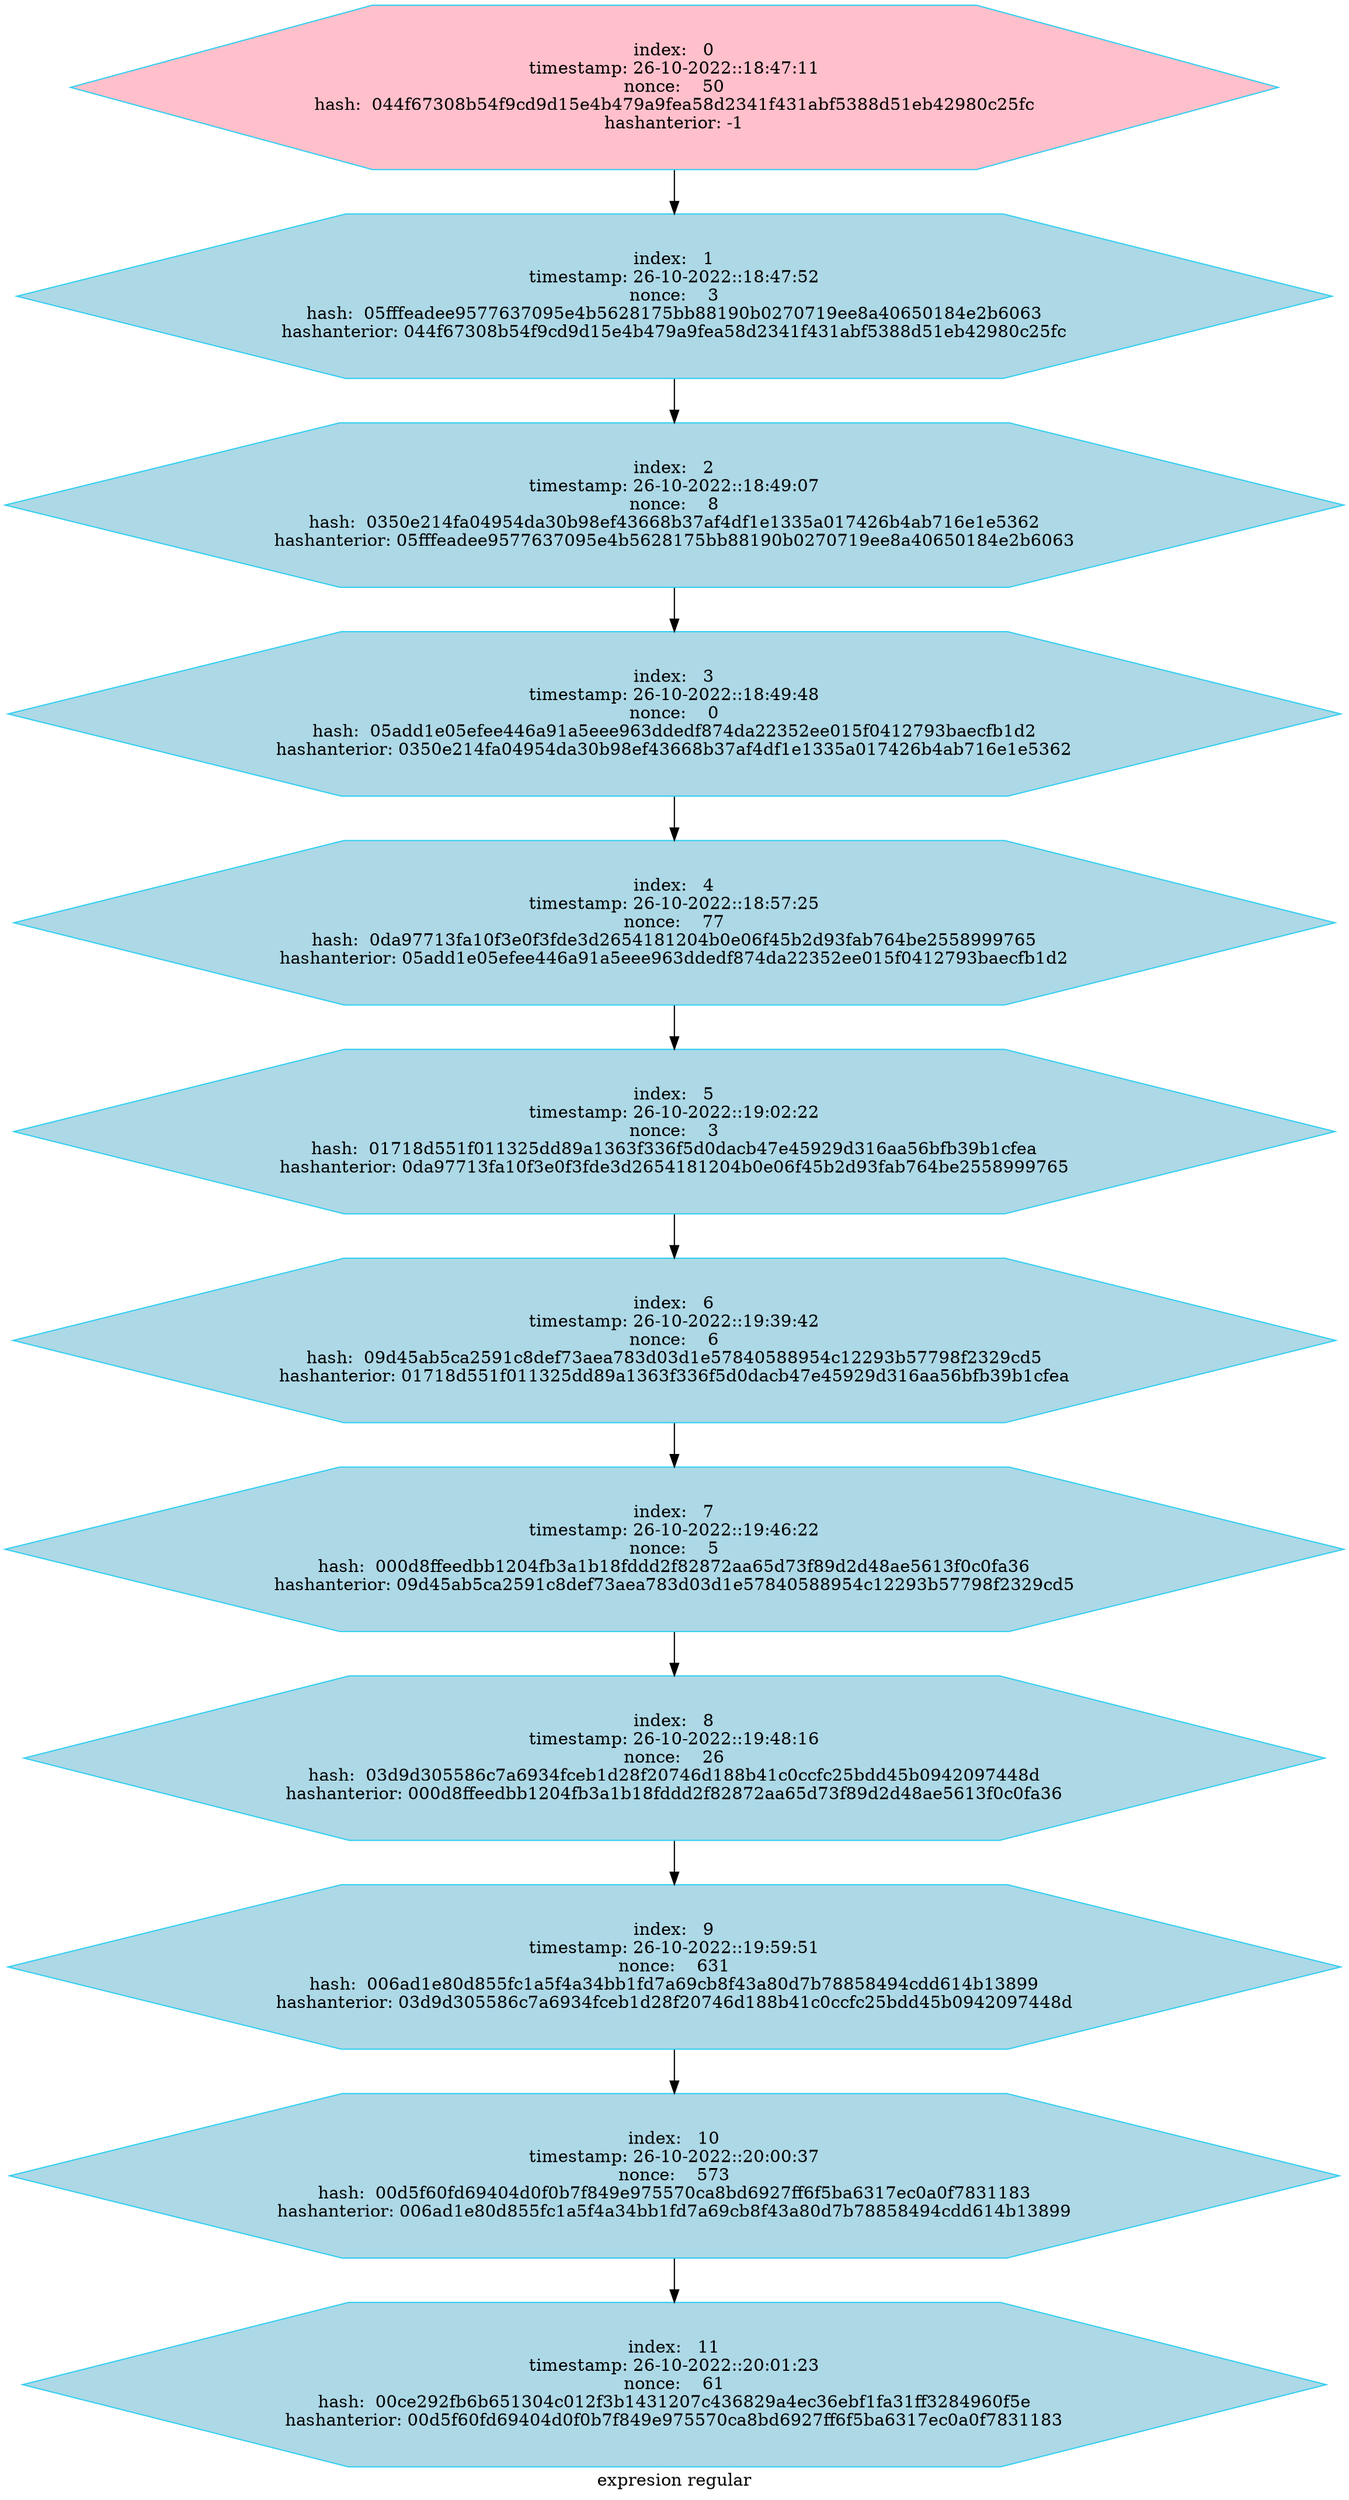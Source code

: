 digraph G
{label="expresion regular"
        node[shape = hexagon]
        node[style = filled]
        node[fillcolor = "#EEEEE"]
        node[color = "#EEEEE"]
        node[color = "#31CEF0"]

"index:   0
timestamp: 26-10-2022::18:47:11
nonce:    50
hash:  044f67308b54f9cd9d15e4b479a9fea58d2341f431abf5388d51eb42980c25fc
hashanterior: -1"->"index:   1
timestamp: 26-10-2022::18:47:52
nonce:    3
hash:  05fffeadee9577637095e4b5628175bb88190b0270719ee8a40650184e2b6063
hashanterior: 044f67308b54f9cd9d15e4b479a9fea58d2341f431abf5388d51eb42980c25fc"
"index:   1
timestamp: 26-10-2022::18:47:52
nonce:    3
hash:  05fffeadee9577637095e4b5628175bb88190b0270719ee8a40650184e2b6063
hashanterior: 044f67308b54f9cd9d15e4b479a9fea58d2341f431abf5388d51eb42980c25fc"->"index:   2
timestamp: 26-10-2022::18:49:07
nonce:    8
hash:  0350e214fa04954da30b98ef43668b37af4df1e1335a017426b4ab716e1e5362
hashanterior: 05fffeadee9577637095e4b5628175bb88190b0270719ee8a40650184e2b6063"
"index:   2
timestamp: 26-10-2022::18:49:07
nonce:    8
hash:  0350e214fa04954da30b98ef43668b37af4df1e1335a017426b4ab716e1e5362
hashanterior: 05fffeadee9577637095e4b5628175bb88190b0270719ee8a40650184e2b6063"->"index:   3
timestamp: 26-10-2022::18:49:48
nonce:    0
hash:  05add1e05efee446a91a5eee963ddedf874da22352ee015f0412793baecfb1d2
hashanterior: 0350e214fa04954da30b98ef43668b37af4df1e1335a017426b4ab716e1e5362"
"index:   3
timestamp: 26-10-2022::18:49:48
nonce:    0
hash:  05add1e05efee446a91a5eee963ddedf874da22352ee015f0412793baecfb1d2
hashanterior: 0350e214fa04954da30b98ef43668b37af4df1e1335a017426b4ab716e1e5362"->"index:   4
timestamp: 26-10-2022::18:57:25
nonce:    77
hash:  0da97713fa10f3e0f3fde3d2654181204b0e06f45b2d93fab764be2558999765
hashanterior: 05add1e05efee446a91a5eee963ddedf874da22352ee015f0412793baecfb1d2"
"index:   4
timestamp: 26-10-2022::18:57:25
nonce:    77
hash:  0da97713fa10f3e0f3fde3d2654181204b0e06f45b2d93fab764be2558999765
hashanterior: 05add1e05efee446a91a5eee963ddedf874da22352ee015f0412793baecfb1d2"->"index:   5
timestamp: 26-10-2022::19:02:22
nonce:    3
hash:  01718d551f011325dd89a1363f336f5d0dacb47e45929d316aa56bfb39b1cfea
hashanterior: 0da97713fa10f3e0f3fde3d2654181204b0e06f45b2d93fab764be2558999765"
"index:   5
timestamp: 26-10-2022::19:02:22
nonce:    3
hash:  01718d551f011325dd89a1363f336f5d0dacb47e45929d316aa56bfb39b1cfea
hashanterior: 0da97713fa10f3e0f3fde3d2654181204b0e06f45b2d93fab764be2558999765"->"index:   6
timestamp: 26-10-2022::19:39:42
nonce:    6
hash:  09d45ab5ca2591c8def73aea783d03d1e57840588954c12293b57798f2329cd5
hashanterior: 01718d551f011325dd89a1363f336f5d0dacb47e45929d316aa56bfb39b1cfea"
"index:   6
timestamp: 26-10-2022::19:39:42
nonce:    6
hash:  09d45ab5ca2591c8def73aea783d03d1e57840588954c12293b57798f2329cd5
hashanterior: 01718d551f011325dd89a1363f336f5d0dacb47e45929d316aa56bfb39b1cfea"->"index:   7
timestamp: 26-10-2022::19:46:22
nonce:    5
hash:  000d8ffeedbb1204fb3a1b18fddd2f82872aa65d73f89d2d48ae5613f0c0fa36
hashanterior: 09d45ab5ca2591c8def73aea783d03d1e57840588954c12293b57798f2329cd5"
"index:   7
timestamp: 26-10-2022::19:46:22
nonce:    5
hash:  000d8ffeedbb1204fb3a1b18fddd2f82872aa65d73f89d2d48ae5613f0c0fa36
hashanterior: 09d45ab5ca2591c8def73aea783d03d1e57840588954c12293b57798f2329cd5"->"index:   8
timestamp: 26-10-2022::19:48:16
nonce:    26
hash:  03d9d305586c7a6934fceb1d28f20746d188b41c0ccfc25bdd45b0942097448d
hashanterior: 000d8ffeedbb1204fb3a1b18fddd2f82872aa65d73f89d2d48ae5613f0c0fa36"
"index:   8
timestamp: 26-10-2022::19:48:16
nonce:    26
hash:  03d9d305586c7a6934fceb1d28f20746d188b41c0ccfc25bdd45b0942097448d
hashanterior: 000d8ffeedbb1204fb3a1b18fddd2f82872aa65d73f89d2d48ae5613f0c0fa36"->"index:   9
timestamp: 26-10-2022::19:59:51
nonce:    631
hash:  006ad1e80d855fc1a5f4a34bb1fd7a69cb8f43a80d7b78858494cdd614b13899
hashanterior: 03d9d305586c7a6934fceb1d28f20746d188b41c0ccfc25bdd45b0942097448d"
"index:   9
timestamp: 26-10-2022::19:59:51
nonce:    631
hash:  006ad1e80d855fc1a5f4a34bb1fd7a69cb8f43a80d7b78858494cdd614b13899
hashanterior: 03d9d305586c7a6934fceb1d28f20746d188b41c0ccfc25bdd45b0942097448d"->"index:   10
timestamp: 26-10-2022::20:00:37
nonce:    573
hash:  00d5f60fd69404d0f0b7f849e975570ca8bd6927ff6f5ba6317ec0a0f7831183
hashanterior: 006ad1e80d855fc1a5f4a34bb1fd7a69cb8f43a80d7b78858494cdd614b13899"
"index:   10
timestamp: 26-10-2022::20:00:37
nonce:    573
hash:  00d5f60fd69404d0f0b7f849e975570ca8bd6927ff6f5ba6317ec0a0f7831183
hashanterior: 006ad1e80d855fc1a5f4a34bb1fd7a69cb8f43a80d7b78858494cdd614b13899"->"index:   11
timestamp: 26-10-2022::20:01:23
nonce:    61
hash:  00ce292fb6b651304c012f3b1431207c436829a4ec36ebf1fa31ff3284960f5e
hashanterior: 00d5f60fd69404d0f0b7f849e975570ca8bd6927ff6f5ba6317ec0a0f7831183"
"index:   0
timestamp: 26-10-2022::18:47:11
nonce:    50
hash:  044f67308b54f9cd9d15e4b479a9fea58d2341f431abf5388d51eb42980c25fc
hashanterior: -1"[fillcolor="pink"]
"index:   1
timestamp: 26-10-2022::18:47:52
nonce:    3
hash:  05fffeadee9577637095e4b5628175bb88190b0270719ee8a40650184e2b6063
hashanterior: 044f67308b54f9cd9d15e4b479a9fea58d2341f431abf5388d51eb42980c25fc"[fillcolor="lightblue"]
"index:   2
timestamp: 26-10-2022::18:49:07
nonce:    8
hash:  0350e214fa04954da30b98ef43668b37af4df1e1335a017426b4ab716e1e5362
hashanterior: 05fffeadee9577637095e4b5628175bb88190b0270719ee8a40650184e2b6063"[fillcolor="lightblue"]
"index:   3
timestamp: 26-10-2022::18:49:48
nonce:    0
hash:  05add1e05efee446a91a5eee963ddedf874da22352ee015f0412793baecfb1d2
hashanterior: 0350e214fa04954da30b98ef43668b37af4df1e1335a017426b4ab716e1e5362"[fillcolor="lightblue"]
"index:   4
timestamp: 26-10-2022::18:57:25
nonce:    77
hash:  0da97713fa10f3e0f3fde3d2654181204b0e06f45b2d93fab764be2558999765
hashanterior: 05add1e05efee446a91a5eee963ddedf874da22352ee015f0412793baecfb1d2"[fillcolor="lightblue"]
"index:   5
timestamp: 26-10-2022::19:02:22
nonce:    3
hash:  01718d551f011325dd89a1363f336f5d0dacb47e45929d316aa56bfb39b1cfea
hashanterior: 0da97713fa10f3e0f3fde3d2654181204b0e06f45b2d93fab764be2558999765"[fillcolor="lightblue"]
"index:   6
timestamp: 26-10-2022::19:39:42
nonce:    6
hash:  09d45ab5ca2591c8def73aea783d03d1e57840588954c12293b57798f2329cd5
hashanterior: 01718d551f011325dd89a1363f336f5d0dacb47e45929d316aa56bfb39b1cfea"[fillcolor="lightblue"]
"index:   7
timestamp: 26-10-2022::19:46:22
nonce:    5
hash:  000d8ffeedbb1204fb3a1b18fddd2f82872aa65d73f89d2d48ae5613f0c0fa36
hashanterior: 09d45ab5ca2591c8def73aea783d03d1e57840588954c12293b57798f2329cd5"[fillcolor="lightblue"]
"index:   8
timestamp: 26-10-2022::19:48:16
nonce:    26
hash:  03d9d305586c7a6934fceb1d28f20746d188b41c0ccfc25bdd45b0942097448d
hashanterior: 000d8ffeedbb1204fb3a1b18fddd2f82872aa65d73f89d2d48ae5613f0c0fa36"[fillcolor="lightblue"]
"index:   9
timestamp: 26-10-2022::19:59:51
nonce:    631
hash:  006ad1e80d855fc1a5f4a34bb1fd7a69cb8f43a80d7b78858494cdd614b13899
hashanterior: 03d9d305586c7a6934fceb1d28f20746d188b41c0ccfc25bdd45b0942097448d"[fillcolor="lightblue"]
"index:   10
timestamp: 26-10-2022::20:00:37
nonce:    573
hash:  00d5f60fd69404d0f0b7f849e975570ca8bd6927ff6f5ba6317ec0a0f7831183
hashanterior: 006ad1e80d855fc1a5f4a34bb1fd7a69cb8f43a80d7b78858494cdd614b13899"[fillcolor="lightblue"]
"index:   11
timestamp: 26-10-2022::20:01:23
nonce:    61
hash:  00ce292fb6b651304c012f3b1431207c436829a4ec36ebf1fa31ff3284960f5e
hashanterior: 00d5f60fd69404d0f0b7f849e975570ca8bd6927ff6f5ba6317ec0a0f7831183"[fillcolor="lightblue"]
}